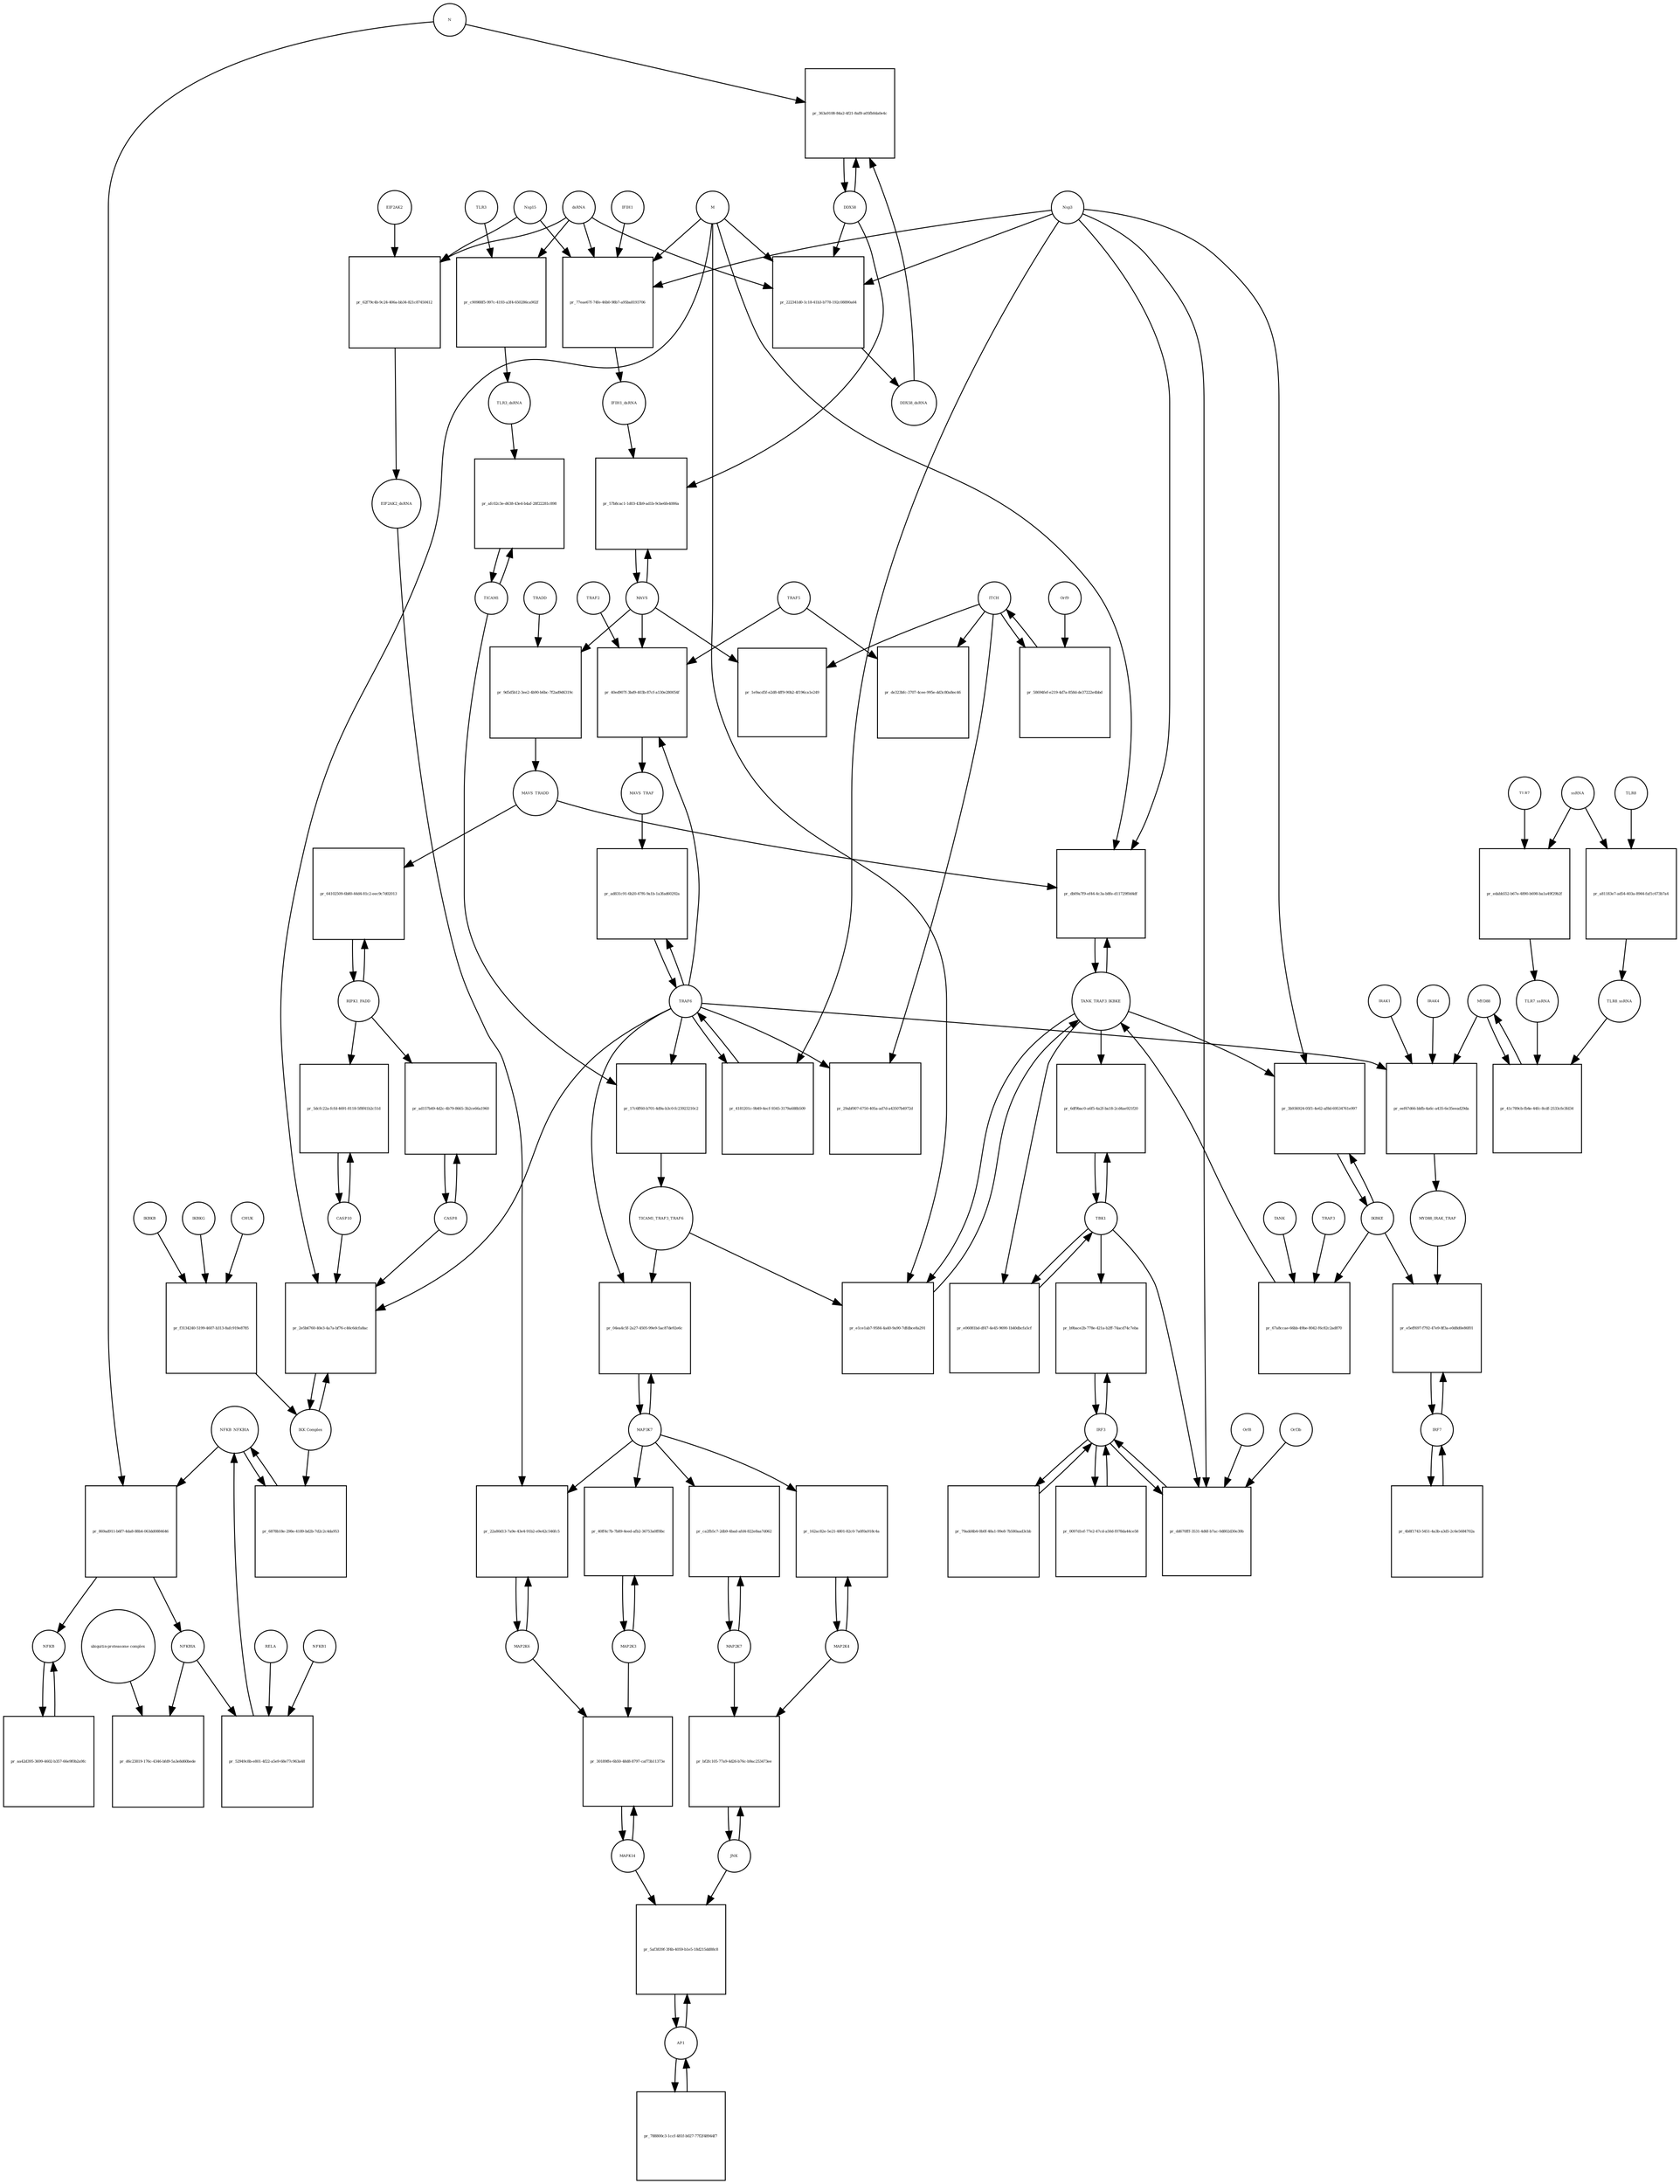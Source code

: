 strict digraph  {
NFKB_NFKBIA [annotation="", bipartite=0, cls=complex, fontsize=4, label=NFKB_NFKBIA, shape=circle];
"pr_869ad911-b6f7-4da8-88b4-063dd0884646" [annotation="", bipartite=1, cls=process, fontsize=4, label="pr_869ad911-b6f7-4da8-88b4-063dd0884646", shape=square];
NFKB [annotation="", bipartite=0, cls=complex, fontsize=4, label=NFKB, shape=circle];
NFKBIA [annotation=urn_miriam_hgnc_7797, bipartite=0, cls=macromolecule, fontsize=4, label=NFKBIA, shape=circle];
N [annotation=urn_miriam_ncbiprotein_1798174255, bipartite=0, cls=macromolecule, fontsize=4, label=N, shape=circle];
TLR3 [annotation=urn_miriam_hgnc_11849, bipartite=0, cls="macromolecule multimer", fontsize=4, label=TLR3, shape=circle];
"pr_c90988f5-997c-4193-a3f4-650286ca902f" [annotation="", bipartite=1, cls=process, fontsize=4, label="pr_c90988f5-997c-4193-a3f4-650286ca902f", shape=square];
dsRNA [annotation="", bipartite=0, cls="nucleic acid feature", fontsize=4, label=dsRNA, shape=circle];
TLR3_dsRNA [annotation="", bipartite=0, cls=complex, fontsize=4, label=TLR3_dsRNA, shape=circle];
"pr_222341d0-1c18-41b3-b778-192c08890a64" [annotation="", bipartite=1, cls=process, fontsize=4, label="pr_222341d0-1c18-41b3-b778-192c08890a64", shape=square];
DDX58_dsRNA [annotation="", bipartite=0, cls=complex, fontsize=4, label=DDX58_dsRNA, shape=circle];
M [annotation=urn_miriam_ncbiprotein_1796318601, bipartite=0, cls=macromolecule, fontsize=4, label=M, shape=circle];
Nsp3 [annotation=urn_miriam_ncbiprotein_1802476807, bipartite=0, cls=macromolecule, fontsize=4, label=Nsp3, shape=circle];
DDX58 [annotation=urn_miriam_hgnc_19102, bipartite=0, cls=macromolecule, fontsize=4, label=DDX58, shape=circle];
"pr_77eae67f-74fe-46b0-98b7-a95ba8193706" [annotation="", bipartite=1, cls=process, fontsize=4, label="pr_77eae67f-74fe-46b0-98b7-a95ba8193706", shape=square];
IFIH1_dsRNA [annotation="", bipartite=0, cls=complex, fontsize=4, label=IFIH1_dsRNA, shape=circle];
Nsp15 [annotation=urn_miriam_ncbiprotein_1802476818, bipartite=0, cls=macromolecule, fontsize=4, label=Nsp15, shape=circle];
IFIH1 [annotation=urn_miriam_hgnc_18873, bipartite=0, cls=macromolecule, fontsize=4, label=IFIH1, shape=circle];
"pr_363a9108-84a2-4f21-8af8-a05fb0da0e4c" [annotation="", bipartite=1, cls=process, fontsize=4, label="pr_363a9108-84a2-4f21-8af8-a05fb0da0e4c", shape=square];
MAVS [annotation=urn_miriam_hgnc_29233, bipartite=0, cls="macromolecule multimer", fontsize=4, label=MAVS, shape=circle];
"pr_57b8cac1-1d03-43b9-ad1b-9cbe6fe4006a" [annotation="", bipartite=1, cls=process, fontsize=4, label="pr_57b8cac1-1d03-43b9-ad1b-9cbe6fe4006a", shape=square];
"pr_d6c23819-176c-4346-bfd9-5a3e8d60bede" [annotation="", bipartite=1, cls=process, fontsize=4, label="pr_d6c23819-176c-4346-bfd9-5a3e8d60bede", shape=square];
"ubiquitin-proteasome complex" [annotation="", bipartite=0, cls=complex, fontsize=4, label="ubiquitin-proteasome complex", shape=circle];
IRF3 [annotation=urn_miriam_hgnc_6118, bipartite=0, cls="macromolecule multimer", fontsize=4, label=IRF3, shape=circle];
"pr_b9bace2b-778e-421a-b2ff-74acd74c7eba" [annotation="", bipartite=1, cls=process, fontsize=4, label="pr_b9bace2b-778e-421a-b2ff-74acd74c7eba", shape=square];
TBK1 [annotation="", bipartite=0, cls=macromolecule, fontsize=4, label=TBK1, shape=circle];
"pr_dd670fff-3531-4d6f-b7ac-0d802d30e39b" [annotation="", bipartite=1, cls=process, fontsize=4, label="pr_dd670fff-3531-4d6f-b7ac-0d802d30e39b", shape=square];
Orf3b [annotation=urn_miriam_uniprot_P59633, bipartite=0, cls=macromolecule, fontsize=4, label=Orf3b, shape=circle];
Orf8 [annotation=urn_miriam_ncbiprotein_1796318604, bipartite=0, cls=macromolecule, fontsize=4, label=Orf8, shape=circle];
IRF7 [annotation=urn_miriam_hgnc_6122, bipartite=0, cls="macromolecule multimer", fontsize=4, label=IRF7, shape=circle];
"pr_e5eff697-f792-47e9-8f3a-e0d8d0e86f01" [annotation="", bipartite=1, cls=process, fontsize=4, label="pr_e5eff697-f792-47e9-8f3a-e0d8d0e86f01", shape=square];
IKBKE [annotation=urn_miriam_hgnc_14552, bipartite=0, cls=macromolecule, fontsize=4, label=IKBKE, shape=circle];
MYD88_IRAK_TRAF [annotation="", bipartite=0, cls=complex, fontsize=4, label=MYD88_IRAK_TRAF, shape=circle];
TRAF6 [annotation=urn_miriam_hgnc_12036, bipartite=0, cls=macromolecule, fontsize=4, label=TRAF6, shape=circle];
"pr_ad831c91-6b20-47f6-9a1b-1a3fad60292a" [annotation="", bipartite=1, cls=process, fontsize=4, label="pr_ad831c91-6b20-47f6-9a1b-1a3fad60292a", shape=square];
MAVS_TRAF [annotation="", bipartite=0, cls=complex, fontsize=4, label=MAVS_TRAF, shape=circle];
"pr_1e9acd5f-e2d8-4ff9-90b2-4f196ca1e249" [annotation="", bipartite=1, cls=process, fontsize=4, label="pr_1e9acd5f-e2d8-4ff9-90b2-4f196ca1e249", shape=square];
ITCH [annotation="", bipartite=0, cls=macromolecule, fontsize=4, label=ITCH, shape=circle];
TRAF5 [annotation=urn_miriam_hgnc_12035, bipartite=0, cls=macromolecule, fontsize=4, label=TRAF5, shape=circle];
"pr_de323bfc-3707-4cee-995e-dd3c80a8ec46" [annotation="", bipartite=1, cls=process, fontsize=4, label="pr_de323bfc-3707-4cee-995e-dd3c80a8ec46", shape=square];
"pr_29abf007-6750-405a-ad7d-a43507b4972d" [annotation="", bipartite=1, cls=process, fontsize=4, label="pr_29abf007-6750-405a-ad7d-a43507b4972d", shape=square];
TICAM1 [annotation=urn_miriam_hgnc_18348, bipartite=0, cls=macromolecule, fontsize=4, label=TICAM1, shape=circle];
"pr_afc02c3e-d638-43e4-b4af-28f22281c898" [annotation="", bipartite=1, cls=process, fontsize=4, label="pr_afc02c3e-d638-43e4-b4af-28f22281c898", shape=square];
"pr_17c6ff60-b701-4d9a-b3c0-fc23923210c2" [annotation="", bipartite=1, cls=process, fontsize=4, label="pr_17c6ff60-b701-4d9a-b3c0-fc23923210c2", shape=square];
TICAM1_TRAF3_TRAF6 [annotation="", bipartite=0, cls=complex, fontsize=4, label=TICAM1_TRAF3_TRAF6, shape=circle];
TANK_TRAF3_IKBKE [annotation="", bipartite=0, cls=complex, fontsize=4, label=TANK_TRAF3_IKBKE, shape=circle];
"pr_e1ce1ab7-9584-4a40-9a90-7dfdbce8a291" [annotation="", bipartite=1, cls=process, fontsize=4, label="pr_e1ce1ab7-9584-4a40-9a90-7dfdbce8a291", shape=square];
"pr_6df9bac0-a6f5-4a2f-ba18-2cd4ae921f20" [annotation="", bipartite=1, cls=process, fontsize=4, label="pr_6df9bac0-a6f5-4a2f-ba18-2cd4ae921f20", shape=square];
"pr_3b936924-05f1-4e62-af8d-69534761e997" [annotation="", bipartite=1, cls=process, fontsize=4, label="pr_3b936924-05f1-4e62-af8d-69534761e997", shape=square];
MYD88 [annotation="", bipartite=0, cls=macromolecule, fontsize=4, label=MYD88, shape=circle];
"pr_eef67d66-bbfb-4a6c-a435-6e35eead29da" [annotation="", bipartite=1, cls=process, fontsize=4, label="pr_eef67d66-bbfb-4a6c-a435-6e35eead29da", shape=square];
IRAK1 [annotation=urn_miriam_hgnc_6112, bipartite=0, cls=macromolecule, fontsize=4, label=IRAK1, shape=circle];
IRAK4 [annotation=urn_miriam_hgnc_17967, bipartite=0, cls=macromolecule, fontsize=4, label=IRAK4, shape=circle];
TLR7 [annotation=urn_miriam_hgnc_15631, bipartite=0, cls=macromolecule, fontsize=4, label=TLR7, shape=circle];
"pr_edabb552-b67e-4890-b698-ba1a49f29b2f" [annotation="", bipartite=1, cls=process, fontsize=4, label="pr_edabb552-b67e-4890-b698-ba1a49f29b2f", shape=square];
TLR7_ssRNA [annotation="", bipartite=0, cls=complex, fontsize=4, label=TLR7_ssRNA, shape=circle];
ssRNA [annotation="", bipartite=0, cls="nucleic acid feature", fontsize=4, label=ssRNA, shape=circle];
TLR8 [annotation=urn_miriam_hgnc_15632, bipartite=0, cls=macromolecule, fontsize=4, label=TLR8, shape=circle];
"pr_a81183e7-ad54-403a-8944-faf1c673b7a4" [annotation="", bipartite=1, cls=process, fontsize=4, label="pr_a81183e7-ad54-403a-8944-faf1c673b7a4", shape=square];
TLR8_ssRNA [annotation="", bipartite=0, cls=complex, fontsize=4, label=TLR8_ssRNA, shape=circle];
"pr_41c789cb-fb4e-44fc-8cdf-2533cfe3fd34" [annotation="", bipartite=1, cls=process, fontsize=4, label="pr_41c789cb-fb4e-44fc-8cdf-2533cfe3fd34", shape=square];
MAP3K7 [annotation="", bipartite=0, cls=macromolecule, fontsize=4, label=MAP3K7, shape=circle];
"pr_04ea4c5f-2a27-4505-99e9-5ac87de92e6c" [annotation="", bipartite=1, cls=process, fontsize=4, label="pr_04ea4c5f-2a27-4505-99e9-5ac87de92e6c", shape=square];
TRAF2 [annotation=urn_miriam_hgnc_12032, bipartite=0, cls=macromolecule, fontsize=4, label=TRAF2, shape=circle];
"pr_40ed907f-3bd9-403b-87cf-a130e280054f" [annotation="", bipartite=1, cls=process, fontsize=4, label="pr_40ed907f-3bd9-403b-87cf-a130e280054f", shape=square];
"pr_58694fef-e219-4d7a-858d-de37222e4bbd" [annotation="", bipartite=1, cls=process, fontsize=4, label="pr_58694fef-e219-4d7a-858d-de37222e4bbd", shape=square];
Orf9 [annotation=urn_miriam_uniprot_P59636, bipartite=0, cls=macromolecule, fontsize=4, label=Orf9, shape=circle];
"pr_9d5d5b12-3ee2-4b90-b6bc-7f2ad9d6319c" [annotation="", bipartite=1, cls=process, fontsize=4, label="pr_9d5d5b12-3ee2-4b90-b6bc-7f2ad9d6319c", shape=square];
MAVS_TRADD [annotation="", bipartite=0, cls=complex, fontsize=4, label=MAVS_TRADD, shape=circle];
TRADD [annotation=urn_miriam_hgnc_12030, bipartite=0, cls=macromolecule, fontsize=4, label=TRADD, shape=circle];
"pr_4181201c-9b49-4ecf-9345-3179a688b509" [annotation="", bipartite=1, cls=process, fontsize=4, label="pr_4181201c-9b49-4ecf-9345-3179a688b509", shape=square];
AP1 [annotation="", bipartite=0, cls=complex, fontsize=4, label=AP1, shape=circle];
"pr_5af3839f-3f4b-4059-b1e5-18d215dd88c8" [annotation="", bipartite=1, cls=process, fontsize=4, label="pr_5af3839f-3f4b-4059-b1e5-18d215dd88c8", shape=square];
MAPK14 [annotation="", bipartite=0, cls=macromolecule, fontsize=4, label=MAPK14, shape=circle];
JNK [annotation="", bipartite=0, cls=complex, fontsize=4, label=JNK, shape=circle];
"pr_bf2fc105-77a9-4d26-b76c-b9ac253473ee" [annotation="", bipartite=1, cls=process, fontsize=4, label="pr_bf2fc105-77a9-4d26-b76c-b9ac253473ee", shape=square];
MAP2K7 [annotation="", bipartite=0, cls=macromolecule, fontsize=4, label=MAP2K7, shape=circle];
MAP2K4 [annotation="", bipartite=0, cls=macromolecule, fontsize=4, label=MAP2K4, shape=circle];
"pr_162ac82e-5e21-4801-82c0-7a0f0a918c4a" [annotation="", bipartite=1, cls=process, fontsize=4, label="pr_162ac82e-5e21-4801-82c0-7a0f0a918c4a", shape=square];
"pr_ca2fb5c7-2db9-4bad-afd4-822e8aa7d062" [annotation="", bipartite=1, cls=process, fontsize=4, label="pr_ca2fb5c7-2db9-4bad-afd4-822e8aa7d062", shape=square];
MAP2K3 [annotation="", bipartite=0, cls=macromolecule, fontsize=4, label=MAP2K3, shape=circle];
"pr_40ff4c7b-7b89-4eed-afb2-36753a0ff8bc" [annotation="", bipartite=1, cls=process, fontsize=4, label="pr_40ff4c7b-7b89-4eed-afb2-36753a0ff8bc", shape=square];
MAP2K6 [annotation="", bipartite=0, cls=macromolecule, fontsize=4, label=MAP2K6, shape=circle];
"pr_22a80d13-7a9e-43e4-91b2-e9e42c546fc5" [annotation="", bipartite=1, cls=process, fontsize=4, label="pr_22a80d13-7a9e-43e4-91b2-e9e42c546fc5", shape=square];
EIF2AK2_dsRNA [annotation="", bipartite=0, cls=complex, fontsize=4, label=EIF2AK2_dsRNA, shape=circle];
"pr_62f79c4b-9c24-406a-bb34-821c87450412" [annotation="", bipartite=1, cls=process, fontsize=4, label="pr_62f79c4b-9c24-406a-bb34-821c87450412", shape=square];
EIF2AK2 [annotation=urn_miriam_hgnc_9437, bipartite=0, cls=macromolecule, fontsize=4, label=EIF2AK2, shape=circle];
RIPK1_FADD [annotation="", bipartite=0, cls=complex, fontsize=4, label=RIPK1_FADD, shape=circle];
"pr_64102509-6b80-44d4-81c2-eec9c7d02013" [annotation="", bipartite=1, cls=process, fontsize=4, label="pr_64102509-6b80-44d4-81c2-eec9c7d02013", shape=square];
CASP8 [annotation="", bipartite=0, cls=macromolecule, fontsize=4, label=CASP8, shape=circle];
"pr_ad157b49-4d2c-4b79-8665-3b2ce66a1960" [annotation="", bipartite=1, cls=process, fontsize=4, label="pr_ad157b49-4d2c-4b79-8665-3b2ce66a1960", shape=square];
CASP10 [annotation="", bipartite=0, cls=macromolecule, fontsize=4, label=CASP10, shape=circle];
"pr_5dcfc22a-fcfd-4691-8118-5f8f41b2c51d" [annotation="", bipartite=1, cls=process, fontsize=4, label="pr_5dcfc22a-fcfd-4691-8118-5f8f41b2c51d", shape=square];
"pr_6878b18e-298e-4189-bd2b-7d2c2c4da953" [annotation="", bipartite=1, cls=process, fontsize=4, label="pr_6878b18e-298e-4189-bd2b-7d2c2c4da953", shape=square];
"IKK Complex" [annotation="", bipartite=0, cls=complex, fontsize=4, label="IKK Complex", shape=circle];
"pr_2e5b6760-40e3-4a7a-bf76-c46c6dcfa8ac" [annotation="", bipartite=1, cls=process, fontsize=4, label="pr_2e5b6760-40e3-4a7a-bf76-c46c6dcfa8ac", shape=square];
"pr_52949c8b-e801-4f22-a5e9-68e77c963a48" [annotation="", bipartite=1, cls=process, fontsize=4, label="pr_52949c8b-e801-4f22-a5e9-68e77c963a48", shape=square];
RELA [annotation="", bipartite=0, cls=macromolecule, fontsize=4, label=RELA, shape=circle];
NFKB1 [annotation="", bipartite=0, cls=macromolecule, fontsize=4, label=NFKB1, shape=circle];
IKBKG [annotation="", bipartite=0, cls=macromolecule, fontsize=4, label=IKBKG, shape=circle];
"pr_f3134240-5199-4607-b313-8afc919e8785" [annotation="", bipartite=1, cls=process, fontsize=4, label="pr_f3134240-5199-4607-b313-8afc919e8785", shape=square];
CHUK [annotation="", bipartite=0, cls=macromolecule, fontsize=4, label=CHUK, shape=circle];
IKBKB [annotation="", bipartite=0, cls=macromolecule, fontsize=4, label=IKBKB, shape=circle];
"pr_db09a7f9-ef44-4c3a-b8fe-d11729f0d4df" [annotation="", bipartite=1, cls=process, fontsize=4, label="pr_db09a7f9-ef44-4c3a-b8fe-d11729f0d4df", shape=square];
"pr_e06081bd-df47-4e45-9690-1b40dbcfa5cf" [annotation="", bipartite=1, cls=process, fontsize=4, label="pr_e06081bd-df47-4e45-9690-1b40dbcfa5cf", shape=square];
"pr_30189ffe-6b50-48d8-8797-caf73b11373e" [annotation="", bipartite=1, cls=process, fontsize=4, label="pr_30189ffe-6b50-48d8-8797-caf73b11373e", shape=square];
TRAF3 [annotation="", bipartite=0, cls=macromolecule, fontsize=4, label=TRAF3, shape=circle];
"pr_67a8ccae-66bb-49be-8042-f6c82c2ad870" [annotation="", bipartite=1, cls=process, fontsize=4, label="pr_67a8ccae-66bb-49be-8042-f6c82c2ad870", shape=square];
TANK [annotation="", bipartite=0, cls=macromolecule, fontsize=4, label=TANK, shape=circle];
"pr_aa42d395-3699-4602-b357-66e9f0b2a9fc" [annotation="", bipartite=1, cls=process, fontsize=4, label="pr_aa42d395-3699-4602-b357-66e9f0b2a9fc", shape=square];
"pr_0097d1ef-77e2-47cd-a50d-f078da44ce58" [annotation="", bipartite=1, cls=process, fontsize=4, label="pr_0097d1ef-77e2-47cd-a50d-f078da44ce58", shape=square];
"pr_79add4b4-0b0f-48a1-99e8-7b580aad3cbb" [annotation="", bipartite=1, cls=process, fontsize=4, label="pr_79add4b4-0b0f-48a1-99e8-7b580aad3cbb", shape=square];
"pr_4b8f1743-5451-4a3b-a3d5-2c6e5684702a" [annotation="", bipartite=1, cls=process, fontsize=4, label="pr_4b8f1743-5451-4a3b-a3d5-2c6e5684702a", shape=square];
"pr_788800c3-1ccf-481f-b027-77f2f48944f7" [annotation="", bipartite=1, cls=process, fontsize=4, label="pr_788800c3-1ccf-481f-b027-77f2f48944f7", shape=square];
NFKB_NFKBIA -> "pr_869ad911-b6f7-4da8-88b4-063dd0884646"  [annotation="", interaction_type=consumption];
NFKB_NFKBIA -> "pr_6878b18e-298e-4189-bd2b-7d2c2c4da953"  [annotation="", interaction_type=consumption];
"pr_869ad911-b6f7-4da8-88b4-063dd0884646" -> NFKB  [annotation="", interaction_type=production];
"pr_869ad911-b6f7-4da8-88b4-063dd0884646" -> NFKBIA  [annotation="", interaction_type=production];
NFKB -> "pr_aa42d395-3699-4602-b357-66e9f0b2a9fc"  [annotation="", interaction_type=consumption];
NFKBIA -> "pr_d6c23819-176c-4346-bfd9-5a3e8d60bede"  [annotation="", interaction_type=consumption];
NFKBIA -> "pr_52949c8b-e801-4f22-a5e9-68e77c963a48"  [annotation="", interaction_type=consumption];
N -> "pr_869ad911-b6f7-4da8-88b4-063dd0884646"  [annotation="urn_miriam_pubmed_16143815|urn_miriam_taxonomy_694009", interaction_type=stimulation];
N -> "pr_363a9108-84a2-4f21-8af8-a05fb0da0e4c"  [annotation="urn_miriam_pubmed_25581309|urn_miriam_pubmed_28148787|urn_miriam_taxonomy_694009", interaction_type=inhibition];
TLR3 -> "pr_c90988f5-997c-4193-a3f4-650286ca902f"  [annotation="", interaction_type=consumption];
"pr_c90988f5-997c-4193-a3f4-650286ca902f" -> TLR3_dsRNA  [annotation="", interaction_type=production];
dsRNA -> "pr_c90988f5-997c-4193-a3f4-650286ca902f"  [annotation="", interaction_type=consumption];
dsRNA -> "pr_222341d0-1c18-41b3-b778-192c08890a64"  [annotation="", interaction_type=consumption];
dsRNA -> "pr_77eae67f-74fe-46b0-98b7-a95ba8193706"  [annotation="", interaction_type=consumption];
dsRNA -> "pr_62f79c4b-9c24-406a-bb34-821c87450412"  [annotation="", interaction_type=consumption];
TLR3_dsRNA -> "pr_afc02c3e-d638-43e4-b4af-28f22281c898"  [annotation=urn_miriam_pubmed_20303872, interaction_type=stimulation];
"pr_222341d0-1c18-41b3-b778-192c08890a64" -> DDX58_dsRNA  [annotation="", interaction_type=production];
DDX58_dsRNA -> "pr_363a9108-84a2-4f21-8af8-a05fb0da0e4c"  [annotation="urn_miriam_pubmed_25581309|urn_miriam_pubmed_28148787|urn_miriam_taxonomy_694009", interaction_type=catalysis];
M -> "pr_222341d0-1c18-41b3-b778-192c08890a64"  [annotation="urn_miriam_pubmed_20303872|urn_miriam_pubmed_19380580|urn_miriam_pubmed_31226023|urn_miriam_taxonomy_694009", interaction_type=inhibition];
M -> "pr_77eae67f-74fe-46b0-98b7-a95ba8193706"  [annotation="urn_miriam_pubmed_28484023|urn_miriam_pubmed_19380580|urn_miriam_pubmed_31226023|urn_miriam_taxonomy_694009", interaction_type=inhibition];
M -> "pr_e1ce1ab7-9584-4a40-9a90-7dfdbce8a291"  [annotation="urn_miriam_pubmed_19380580|urn_miriam_pubmed_19366914|urn_miriam_taxonomy_694009", interaction_type=inhibition];
M -> "pr_2e5b6760-40e3-4a7a-bf76-c46c6dcfa8ac"  [annotation="urn_miriam_pubmed_19366914|urn_miriam_pubmed_20303872|urn_miriam_pubmed_17705188|urn_miriam_pubmed_694009", interaction_type=inhibition];
M -> "pr_db09a7f9-ef44-4c3a-b8fe-d11729f0d4df"  [annotation="urn_miriam_pubmed_19366914|urn_miriam_pubmed_27164085|urn_miriam_pubmed_19380580|urn_miriam_taxonomy_694009", interaction_type=inhibition];
Nsp3 -> "pr_222341d0-1c18-41b3-b778-192c08890a64"  [annotation="urn_miriam_pubmed_20303872|urn_miriam_pubmed_19380580|urn_miriam_pubmed_31226023|urn_miriam_taxonomy_694009", interaction_type=inhibition];
Nsp3 -> "pr_77eae67f-74fe-46b0-98b7-a95ba8193706"  [annotation="urn_miriam_pubmed_28484023|urn_miriam_pubmed_19380580|urn_miriam_pubmed_31226023|urn_miriam_taxonomy_694009", interaction_type=inhibition];
Nsp3 -> "pr_dd670fff-3531-4d6f-b7ac-0d802d30e39b"  [annotation="urn_miriam_pubmed_17761676|urn_miriam_pubmed_31226023|urn_miriam_taxonomy_694009", interaction_type=inhibition];
Nsp3 -> "pr_3b936924-05f1-4e62-af8d-69534761e997"  [annotation="urn_miriam_pubmed_20303872|urn_miriam_pubmed_31226023|urn_miriam_taxonomy_694009", interaction_type=inhibition];
Nsp3 -> "pr_4181201c-9b49-4ecf-9345-3179a688b509"  [annotation="urn_miriam_pubmed_27164085|urn_miriam_taxonomy_694009", interaction_type=catalysis];
Nsp3 -> "pr_db09a7f9-ef44-4c3a-b8fe-d11729f0d4df"  [annotation="urn_miriam_pubmed_19366914|urn_miriam_pubmed_27164085|urn_miriam_pubmed_19380580|urn_miriam_taxonomy_694009", interaction_type=inhibition];
DDX58 -> "pr_222341d0-1c18-41b3-b778-192c08890a64"  [annotation="", interaction_type=consumption];
DDX58 -> "pr_363a9108-84a2-4f21-8af8-a05fb0da0e4c"  [annotation="", interaction_type=consumption];
DDX58 -> "pr_57b8cac1-1d03-43b9-ad1b-9cbe6fe4006a"  [annotation=urn_miriam_pubmed_25581309, interaction_type=catalysis];
"pr_77eae67f-74fe-46b0-98b7-a95ba8193706" -> IFIH1_dsRNA  [annotation="", interaction_type=production];
IFIH1_dsRNA -> "pr_57b8cac1-1d03-43b9-ad1b-9cbe6fe4006a"  [annotation=urn_miriam_pubmed_25581309, interaction_type=catalysis];
Nsp15 -> "pr_77eae67f-74fe-46b0-98b7-a95ba8193706"  [annotation="urn_miriam_pubmed_28484023|urn_miriam_pubmed_19380580|urn_miriam_pubmed_31226023|urn_miriam_taxonomy_694009", interaction_type=inhibition];
Nsp15 -> "pr_62f79c4b-9c24-406a-bb34-821c87450412"  [annotation="urn_miriam_pubmed_28484023|urn_miriam_pubmed_19366914|urn_miriam_taxonomy_694009", interaction_type=inhibition];
IFIH1 -> "pr_77eae67f-74fe-46b0-98b7-a95ba8193706"  [annotation="", interaction_type=consumption];
"pr_363a9108-84a2-4f21-8af8-a05fb0da0e4c" -> DDX58  [annotation="", interaction_type=production];
MAVS -> "pr_57b8cac1-1d03-43b9-ad1b-9cbe6fe4006a"  [annotation="", interaction_type=consumption];
MAVS -> "pr_1e9acd5f-e2d8-4ff9-90b2-4f196ca1e249"  [annotation="", interaction_type=consumption];
MAVS -> "pr_40ed907f-3bd9-403b-87cf-a130e280054f"  [annotation="", interaction_type=consumption];
MAVS -> "pr_9d5d5b12-3ee2-4b90-b6bc-7f2ad9d6319c"  [annotation="", interaction_type=consumption];
"pr_57b8cac1-1d03-43b9-ad1b-9cbe6fe4006a" -> MAVS  [annotation="", interaction_type=production];
"ubiquitin-proteasome complex" -> "pr_d6c23819-176c-4346-bfd9-5a3e8d60bede"  [annotation=urn_miriam_pubmed_20303872, interaction_type=catalysis];
IRF3 -> "pr_b9bace2b-778e-421a-b2ff-74acd74c7eba"  [annotation="", interaction_type=consumption];
IRF3 -> "pr_dd670fff-3531-4d6f-b7ac-0d802d30e39b"  [annotation="", interaction_type=consumption];
IRF3 -> "pr_0097d1ef-77e2-47cd-a50d-f078da44ce58"  [annotation="", interaction_type=consumption];
IRF3 -> "pr_79add4b4-0b0f-48a1-99e8-7b580aad3cbb"  [annotation="", interaction_type=consumption];
"pr_b9bace2b-778e-421a-b2ff-74acd74c7eba" -> IRF3  [annotation="", interaction_type=production];
TBK1 -> "pr_b9bace2b-778e-421a-b2ff-74acd74c7eba"  [annotation=urn_miriam_pubmed_25581309, interaction_type=catalysis];
TBK1 -> "pr_dd670fff-3531-4d6f-b7ac-0d802d30e39b"  [annotation="urn_miriam_pubmed_17761676|urn_miriam_pubmed_31226023|urn_miriam_taxonomy_694009", interaction_type=catalysis];
TBK1 -> "pr_6df9bac0-a6f5-4a2f-ba18-2cd4ae921f20"  [annotation="", interaction_type=consumption];
TBK1 -> "pr_e06081bd-df47-4e45-9690-1b40dbcfa5cf"  [annotation="", interaction_type=consumption];
"pr_dd670fff-3531-4d6f-b7ac-0d802d30e39b" -> IRF3  [annotation="", interaction_type=production];
Orf3b -> "pr_dd670fff-3531-4d6f-b7ac-0d802d30e39b"  [annotation="urn_miriam_pubmed_17761676|urn_miriam_pubmed_31226023|urn_miriam_taxonomy_694009", interaction_type=inhibition];
Orf8 -> "pr_dd670fff-3531-4d6f-b7ac-0d802d30e39b"  [annotation="urn_miriam_pubmed_17761676|urn_miriam_pubmed_31226023|urn_miriam_taxonomy_694009", interaction_type=inhibition];
IRF7 -> "pr_e5eff697-f792-47e9-8f3a-e0d8d0e86f01"  [annotation="", interaction_type=consumption];
IRF7 -> "pr_4b8f1743-5451-4a3b-a3d5-2c6e5684702a"  [annotation="", interaction_type=consumption];
"pr_e5eff697-f792-47e9-8f3a-e0d8d0e86f01" -> IRF7  [annotation="", interaction_type=production];
IKBKE -> "pr_e5eff697-f792-47e9-8f3a-e0d8d0e86f01"  [annotation=urn_miriam_pubmed_20303872, interaction_type=catalysis];
IKBKE -> "pr_3b936924-05f1-4e62-af8d-69534761e997"  [annotation="", interaction_type=consumption];
IKBKE -> "pr_67a8ccae-66bb-49be-8042-f6c82c2ad870"  [annotation="", interaction_type=consumption];
MYD88_IRAK_TRAF -> "pr_e5eff697-f792-47e9-8f3a-e0d8d0e86f01"  [annotation=urn_miriam_pubmed_20303872, interaction_type=catalysis];
TRAF6 -> "pr_ad831c91-6b20-47f6-9a1b-1a3fad60292a"  [annotation="", interaction_type=consumption];
TRAF6 -> "pr_29abf007-6750-405a-ad7d-a43507b4972d"  [annotation="", interaction_type=consumption];
TRAF6 -> "pr_17c6ff60-b701-4d9a-b3c0-fc23923210c2"  [annotation="", interaction_type=consumption];
TRAF6 -> "pr_eef67d66-bbfb-4a6c-a435-6e35eead29da"  [annotation="", interaction_type=consumption];
TRAF6 -> "pr_04ea4c5f-2a27-4505-99e9-5ac87de92e6c"  [annotation=urn_miriam_pubmed_19366914, interaction_type=stimulation];
TRAF6 -> "pr_40ed907f-3bd9-403b-87cf-a130e280054f"  [annotation="", interaction_type=consumption];
TRAF6 -> "pr_4181201c-9b49-4ecf-9345-3179a688b509"  [annotation="", interaction_type=consumption];
TRAF6 -> "pr_2e5b6760-40e3-4a7a-bf76-c46c6dcfa8ac"  [annotation="urn_miriam_pubmed_19366914|urn_miriam_pubmed_20303872|urn_miriam_pubmed_17705188|urn_miriam_pubmed_694009", interaction_type=stimulation];
"pr_ad831c91-6b20-47f6-9a1b-1a3fad60292a" -> TRAF6  [annotation="", interaction_type=production];
MAVS_TRAF -> "pr_ad831c91-6b20-47f6-9a1b-1a3fad60292a"  [annotation=urn_miriam_pubmed_19366914, interaction_type=catalysis];
ITCH -> "pr_1e9acd5f-e2d8-4ff9-90b2-4f196ca1e249"  [annotation=urn_miriam_pubmed_25135833, interaction_type=catalysis];
ITCH -> "pr_de323bfc-3707-4cee-995e-dd3c80a8ec46"  [annotation=urn_miriam_pubmed_25135833, interaction_type=catalysis];
ITCH -> "pr_29abf007-6750-405a-ad7d-a43507b4972d"  [annotation=urn_miriam_pubmed_25135833, interaction_type=catalysis];
ITCH -> "pr_58694fef-e219-4d7a-858d-de37222e4bbd"  [annotation="", interaction_type=consumption];
TRAF5 -> "pr_de323bfc-3707-4cee-995e-dd3c80a8ec46"  [annotation="", interaction_type=consumption];
TRAF5 -> "pr_40ed907f-3bd9-403b-87cf-a130e280054f"  [annotation="", interaction_type=consumption];
TICAM1 -> "pr_afc02c3e-d638-43e4-b4af-28f22281c898"  [annotation="", interaction_type=consumption];
TICAM1 -> "pr_17c6ff60-b701-4d9a-b3c0-fc23923210c2"  [annotation="", interaction_type=consumption];
"pr_afc02c3e-d638-43e4-b4af-28f22281c898" -> TICAM1  [annotation="", interaction_type=production];
"pr_17c6ff60-b701-4d9a-b3c0-fc23923210c2" -> TICAM1_TRAF3_TRAF6  [annotation="", interaction_type=production];
TICAM1_TRAF3_TRAF6 -> "pr_e1ce1ab7-9584-4a40-9a90-7dfdbce8a291"  [annotation="urn_miriam_pubmed_19380580|urn_miriam_pubmed_19366914|urn_miriam_taxonomy_694009", interaction_type=stimulation];
TICAM1_TRAF3_TRAF6 -> "pr_04ea4c5f-2a27-4505-99e9-5ac87de92e6c"  [annotation=urn_miriam_pubmed_19366914, interaction_type=stimulation];
TANK_TRAF3_IKBKE -> "pr_e1ce1ab7-9584-4a40-9a90-7dfdbce8a291"  [annotation="", interaction_type=consumption];
TANK_TRAF3_IKBKE -> "pr_6df9bac0-a6f5-4a2f-ba18-2cd4ae921f20"  [annotation=urn_miriam_pubmed_20303872, interaction_type=stimulation];
TANK_TRAF3_IKBKE -> "pr_3b936924-05f1-4e62-af8d-69534761e997"  [annotation="urn_miriam_pubmed_20303872|urn_miriam_pubmed_31226023|urn_miriam_taxonomy_694009", interaction_type=stimulation];
TANK_TRAF3_IKBKE -> "pr_db09a7f9-ef44-4c3a-b8fe-d11729f0d4df"  [annotation="", interaction_type=consumption];
TANK_TRAF3_IKBKE -> "pr_e06081bd-df47-4e45-9690-1b40dbcfa5cf"  [annotation=urn_miriam_pubmed_19366914, interaction_type=stimulation];
"pr_e1ce1ab7-9584-4a40-9a90-7dfdbce8a291" -> TANK_TRAF3_IKBKE  [annotation="", interaction_type=production];
"pr_6df9bac0-a6f5-4a2f-ba18-2cd4ae921f20" -> TBK1  [annotation="", interaction_type=production];
"pr_3b936924-05f1-4e62-af8d-69534761e997" -> IKBKE  [annotation="", interaction_type=production];
MYD88 -> "pr_eef67d66-bbfb-4a6c-a435-6e35eead29da"  [annotation="", interaction_type=consumption];
MYD88 -> "pr_41c789cb-fb4e-44fc-8cdf-2533cfe3fd34"  [annotation="", interaction_type=consumption];
"pr_eef67d66-bbfb-4a6c-a435-6e35eead29da" -> MYD88_IRAK_TRAF  [annotation="", interaction_type=production];
IRAK1 -> "pr_eef67d66-bbfb-4a6c-a435-6e35eead29da"  [annotation="", interaction_type=consumption];
IRAK4 -> "pr_eef67d66-bbfb-4a6c-a435-6e35eead29da"  [annotation="", interaction_type=consumption];
TLR7 -> "pr_edabb552-b67e-4890-b698-ba1a49f29b2f"  [annotation="", interaction_type=consumption];
"pr_edabb552-b67e-4890-b698-ba1a49f29b2f" -> TLR7_ssRNA  [annotation="", interaction_type=production];
TLR7_ssRNA -> "pr_41c789cb-fb4e-44fc-8cdf-2533cfe3fd34"  [annotation=urn_miriam_pubmed_19366914, interaction_type=stimulation];
ssRNA -> "pr_edabb552-b67e-4890-b698-ba1a49f29b2f"  [annotation="", interaction_type=consumption];
ssRNA -> "pr_a81183e7-ad54-403a-8944-faf1c673b7a4"  [annotation="", interaction_type=consumption];
TLR8 -> "pr_a81183e7-ad54-403a-8944-faf1c673b7a4"  [annotation="", interaction_type=consumption];
"pr_a81183e7-ad54-403a-8944-faf1c673b7a4" -> TLR8_ssRNA  [annotation="", interaction_type=production];
TLR8_ssRNA -> "pr_41c789cb-fb4e-44fc-8cdf-2533cfe3fd34"  [annotation=urn_miriam_pubmed_19366914, interaction_type=stimulation];
"pr_41c789cb-fb4e-44fc-8cdf-2533cfe3fd34" -> MYD88  [annotation="", interaction_type=production];
MAP3K7 -> "pr_04ea4c5f-2a27-4505-99e9-5ac87de92e6c"  [annotation="", interaction_type=consumption];
MAP3K7 -> "pr_162ac82e-5e21-4801-82c0-7a0f0a918c4a"  [annotation=urn_miriam_pubmed_19366914, interaction_type=catalysis];
MAP3K7 -> "pr_ca2fb5c7-2db9-4bad-afd4-822e8aa7d062"  [annotation=urn_miriam_pubmed_19366914, interaction_type=catalysis];
MAP3K7 -> "pr_40ff4c7b-7b89-4eed-afb2-36753a0ff8bc"  [annotation=urn_miriam_pubmed_19366914, interaction_type=catalysis];
MAP3K7 -> "pr_22a80d13-7a9e-43e4-91b2-e9e42c546fc5"  [annotation=urn_miriam_pubmed_19366914, interaction_type=catalysis];
"pr_04ea4c5f-2a27-4505-99e9-5ac87de92e6c" -> MAP3K7  [annotation="", interaction_type=production];
TRAF2 -> "pr_40ed907f-3bd9-403b-87cf-a130e280054f"  [annotation="", interaction_type=consumption];
"pr_40ed907f-3bd9-403b-87cf-a130e280054f" -> MAVS_TRAF  [annotation="", interaction_type=production];
"pr_58694fef-e219-4d7a-858d-de37222e4bbd" -> ITCH  [annotation="", interaction_type=production];
Orf9 -> "pr_58694fef-e219-4d7a-858d-de37222e4bbd"  [annotation="urn_miriam_pubmed_25135833|urn_miriam_taxonomy_694009", interaction_type=stimulation];
"pr_9d5d5b12-3ee2-4b90-b6bc-7f2ad9d6319c" -> MAVS_TRADD  [annotation="", interaction_type=production];
MAVS_TRADD -> "pr_64102509-6b80-44d4-81c2-eec9c7d02013"  [annotation=urn_miriam_pubmed_19366914, interaction_type=stimulation];
MAVS_TRADD -> "pr_db09a7f9-ef44-4c3a-b8fe-d11729f0d4df"  [annotation="urn_miriam_pubmed_19366914|urn_miriam_pubmed_27164085|urn_miriam_pubmed_19380580|urn_miriam_taxonomy_694009", interaction_type=stimulation];
TRADD -> "pr_9d5d5b12-3ee2-4b90-b6bc-7f2ad9d6319c"  [annotation="", interaction_type=consumption];
"pr_4181201c-9b49-4ecf-9345-3179a688b509" -> TRAF6  [annotation="", interaction_type=production];
AP1 -> "pr_5af3839f-3f4b-4059-b1e5-18d215dd88c8"  [annotation="", interaction_type=consumption];
AP1 -> "pr_788800c3-1ccf-481f-b027-77f2f48944f7"  [annotation="", interaction_type=consumption];
"pr_5af3839f-3f4b-4059-b1e5-18d215dd88c8" -> AP1  [annotation="", interaction_type=production];
MAPK14 -> "pr_5af3839f-3f4b-4059-b1e5-18d215dd88c8"  [annotation=urn_miriam_pubmed_19366914, interaction_type=stimulation];
MAPK14 -> "pr_30189ffe-6b50-48d8-8797-caf73b11373e"  [annotation="", interaction_type=consumption];
JNK -> "pr_5af3839f-3f4b-4059-b1e5-18d215dd88c8"  [annotation=urn_miriam_pubmed_19366914, interaction_type=stimulation];
JNK -> "pr_bf2fc105-77a9-4d26-b76c-b9ac253473ee"  [annotation="", interaction_type=consumption];
"pr_bf2fc105-77a9-4d26-b76c-b9ac253473ee" -> JNK  [annotation="", interaction_type=production];
MAP2K7 -> "pr_bf2fc105-77a9-4d26-b76c-b9ac253473ee"  [annotation=urn_miriam_pubmed_19366914, interaction_type=catalysis];
MAP2K7 -> "pr_ca2fb5c7-2db9-4bad-afd4-822e8aa7d062"  [annotation="", interaction_type=consumption];
MAP2K4 -> "pr_bf2fc105-77a9-4d26-b76c-b9ac253473ee"  [annotation=urn_miriam_pubmed_19366914, interaction_type=catalysis];
MAP2K4 -> "pr_162ac82e-5e21-4801-82c0-7a0f0a918c4a"  [annotation="", interaction_type=consumption];
"pr_162ac82e-5e21-4801-82c0-7a0f0a918c4a" -> MAP2K4  [annotation="", interaction_type=production];
"pr_ca2fb5c7-2db9-4bad-afd4-822e8aa7d062" -> MAP2K7  [annotation="", interaction_type=production];
MAP2K3 -> "pr_40ff4c7b-7b89-4eed-afb2-36753a0ff8bc"  [annotation="", interaction_type=consumption];
MAP2K3 -> "pr_30189ffe-6b50-48d8-8797-caf73b11373e"  [annotation=urn_miriam_pubmed_19366914, interaction_type=catalysis];
"pr_40ff4c7b-7b89-4eed-afb2-36753a0ff8bc" -> MAP2K3  [annotation="", interaction_type=production];
MAP2K6 -> "pr_22a80d13-7a9e-43e4-91b2-e9e42c546fc5"  [annotation="", interaction_type=consumption];
MAP2K6 -> "pr_30189ffe-6b50-48d8-8797-caf73b11373e"  [annotation=urn_miriam_pubmed_19366914, interaction_type=catalysis];
"pr_22a80d13-7a9e-43e4-91b2-e9e42c546fc5" -> MAP2K6  [annotation="", interaction_type=production];
EIF2AK2_dsRNA -> "pr_22a80d13-7a9e-43e4-91b2-e9e42c546fc5"  [annotation=urn_miriam_pubmed_19366914, interaction_type=stimulation];
"pr_62f79c4b-9c24-406a-bb34-821c87450412" -> EIF2AK2_dsRNA  [annotation="", interaction_type=production];
EIF2AK2 -> "pr_62f79c4b-9c24-406a-bb34-821c87450412"  [annotation="", interaction_type=consumption];
RIPK1_FADD -> "pr_64102509-6b80-44d4-81c2-eec9c7d02013"  [annotation="", interaction_type=consumption];
RIPK1_FADD -> "pr_ad157b49-4d2c-4b79-8665-3b2ce66a1960"  [annotation=urn_miriam_pubmed_19366914, interaction_type=stimulation];
RIPK1_FADD -> "pr_5dcfc22a-fcfd-4691-8118-5f8f41b2c51d"  [annotation=urn_miriam_pubmed_20303872, interaction_type=stimulation];
"pr_64102509-6b80-44d4-81c2-eec9c7d02013" -> RIPK1_FADD  [annotation="", interaction_type=production];
CASP8 -> "pr_ad157b49-4d2c-4b79-8665-3b2ce66a1960"  [annotation="", interaction_type=consumption];
CASP8 -> "pr_2e5b6760-40e3-4a7a-bf76-c46c6dcfa8ac"  [annotation="urn_miriam_pubmed_19366914|urn_miriam_pubmed_20303872|urn_miriam_pubmed_17705188|urn_miriam_pubmed_694009", interaction_type=stimulation];
"pr_ad157b49-4d2c-4b79-8665-3b2ce66a1960" -> CASP8  [annotation="", interaction_type=production];
CASP10 -> "pr_5dcfc22a-fcfd-4691-8118-5f8f41b2c51d"  [annotation="", interaction_type=consumption];
CASP10 -> "pr_2e5b6760-40e3-4a7a-bf76-c46c6dcfa8ac"  [annotation="urn_miriam_pubmed_19366914|urn_miriam_pubmed_20303872|urn_miriam_pubmed_17705188|urn_miriam_pubmed_694009", interaction_type=stimulation];
"pr_5dcfc22a-fcfd-4691-8118-5f8f41b2c51d" -> CASP10  [annotation="", interaction_type=production];
"pr_6878b18e-298e-4189-bd2b-7d2c2c4da953" -> NFKB_NFKBIA  [annotation="", interaction_type=production];
"IKK Complex" -> "pr_6878b18e-298e-4189-bd2b-7d2c2c4da953"  [annotation=urn_miriam_pubmed_19366914, interaction_type=catalysis];
"IKK Complex" -> "pr_2e5b6760-40e3-4a7a-bf76-c46c6dcfa8ac"  [annotation="", interaction_type=consumption];
"pr_2e5b6760-40e3-4a7a-bf76-c46c6dcfa8ac" -> "IKK Complex"  [annotation="", interaction_type=production];
"pr_52949c8b-e801-4f22-a5e9-68e77c963a48" -> NFKB_NFKBIA  [annotation="", interaction_type=production];
RELA -> "pr_52949c8b-e801-4f22-a5e9-68e77c963a48"  [annotation="", interaction_type=consumption];
NFKB1 -> "pr_52949c8b-e801-4f22-a5e9-68e77c963a48"  [annotation="", interaction_type=consumption];
IKBKG -> "pr_f3134240-5199-4607-b313-8afc919e8785"  [annotation="", interaction_type=consumption];
"pr_f3134240-5199-4607-b313-8afc919e8785" -> "IKK Complex"  [annotation="", interaction_type=production];
CHUK -> "pr_f3134240-5199-4607-b313-8afc919e8785"  [annotation="", interaction_type=consumption];
IKBKB -> "pr_f3134240-5199-4607-b313-8afc919e8785"  [annotation="", interaction_type=consumption];
"pr_db09a7f9-ef44-4c3a-b8fe-d11729f0d4df" -> TANK_TRAF3_IKBKE  [annotation="", interaction_type=production];
"pr_e06081bd-df47-4e45-9690-1b40dbcfa5cf" -> TBK1  [annotation="", interaction_type=production];
"pr_30189ffe-6b50-48d8-8797-caf73b11373e" -> MAPK14  [annotation="", interaction_type=production];
TRAF3 -> "pr_67a8ccae-66bb-49be-8042-f6c82c2ad870"  [annotation="", interaction_type=consumption];
"pr_67a8ccae-66bb-49be-8042-f6c82c2ad870" -> TANK_TRAF3_IKBKE  [annotation="", interaction_type=production];
TANK -> "pr_67a8ccae-66bb-49be-8042-f6c82c2ad870"  [annotation="", interaction_type=consumption];
"pr_aa42d395-3699-4602-b357-66e9f0b2a9fc" -> NFKB  [annotation="", interaction_type=production];
"pr_0097d1ef-77e2-47cd-a50d-f078da44ce58" -> IRF3  [annotation="", interaction_type=production];
"pr_79add4b4-0b0f-48a1-99e8-7b580aad3cbb" -> IRF3  [annotation="", interaction_type=production];
"pr_4b8f1743-5451-4a3b-a3d5-2c6e5684702a" -> IRF7  [annotation="", interaction_type=production];
"pr_788800c3-1ccf-481f-b027-77f2f48944f7" -> AP1  [annotation="", interaction_type=production];
}
